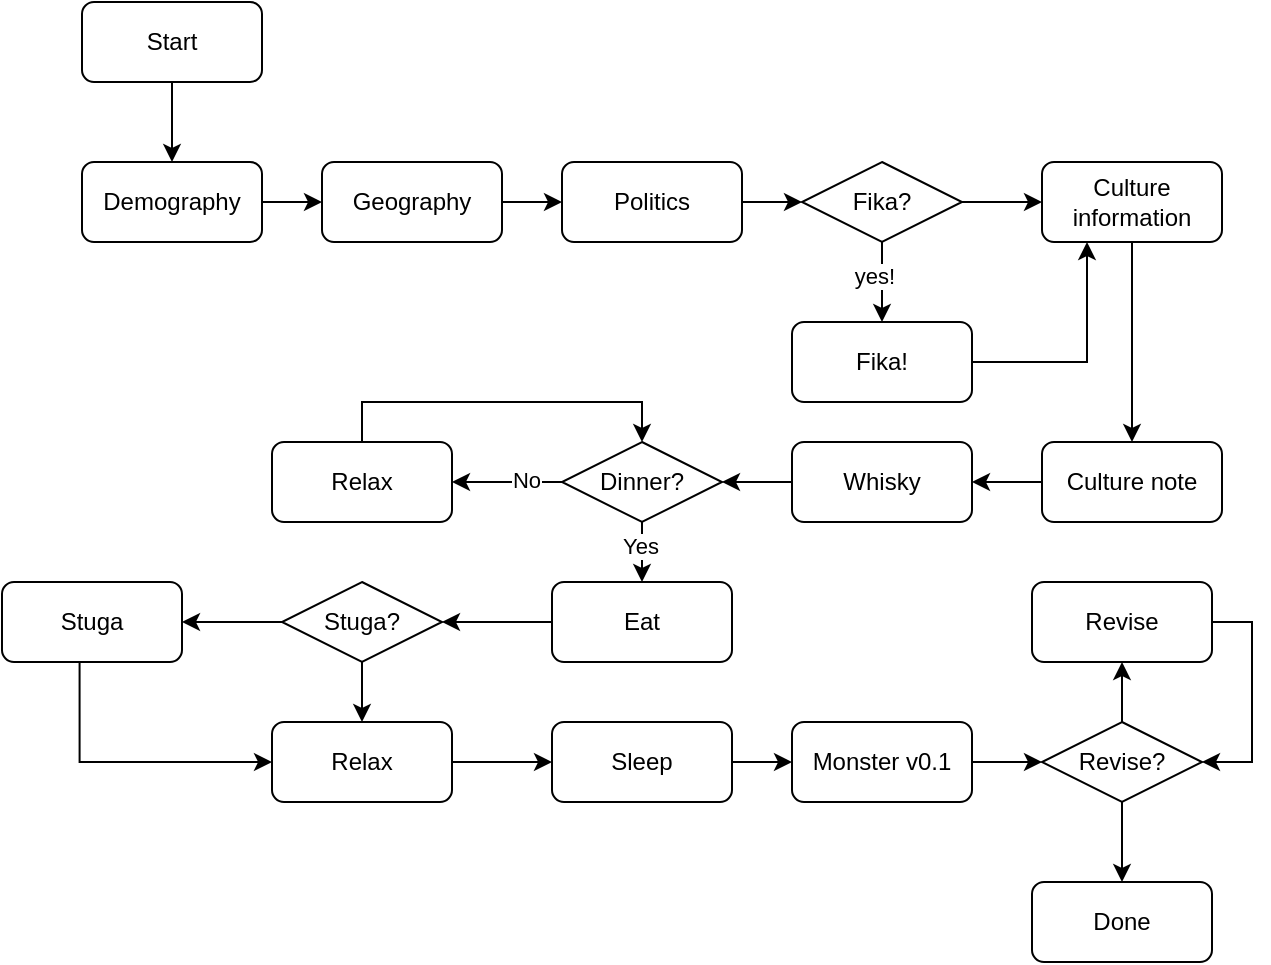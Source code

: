 <mxfile version="28.2.1">
  <diagram id="C5RBs43oDa-KdzZeNtuy" name="Page-1">
    <mxGraphModel dx="1042" dy="527" grid="1" gridSize="10" guides="1" tooltips="1" connect="1" arrows="1" fold="1" page="1" pageScale="1" pageWidth="827" pageHeight="1169" math="0" shadow="0">
      <root>
        <mxCell id="WIyWlLk6GJQsqaUBKTNV-0" />
        <mxCell id="WIyWlLk6GJQsqaUBKTNV-1" parent="WIyWlLk6GJQsqaUBKTNV-0" />
        <mxCell id="oiKYJzelcAts1kUPNvWA-21" style="edgeStyle=orthogonalEdgeStyle;rounded=0;orthogonalLoop=1;jettySize=auto;html=1;exitX=1;exitY=0.5;exitDx=0;exitDy=0;entryX=0;entryY=0.5;entryDx=0;entryDy=0;" edge="1" parent="WIyWlLk6GJQsqaUBKTNV-1" source="oiKYJzelcAts1kUPNvWA-0" target="oiKYJzelcAts1kUPNvWA-2">
          <mxGeometry relative="1" as="geometry" />
        </mxCell>
        <mxCell id="oiKYJzelcAts1kUPNvWA-0" value="Geography" style="rounded=1;whiteSpace=wrap;html=1;" vertex="1" parent="WIyWlLk6GJQsqaUBKTNV-1">
          <mxGeometry x="240" y="120" width="90" height="40" as="geometry" />
        </mxCell>
        <mxCell id="oiKYJzelcAts1kUPNvWA-20" style="edgeStyle=orthogonalEdgeStyle;rounded=0;orthogonalLoop=1;jettySize=auto;html=1;exitX=1;exitY=0.5;exitDx=0;exitDy=0;entryX=0;entryY=0.5;entryDx=0;entryDy=0;" edge="1" parent="WIyWlLk6GJQsqaUBKTNV-1" source="oiKYJzelcAts1kUPNvWA-1" target="oiKYJzelcAts1kUPNvWA-0">
          <mxGeometry relative="1" as="geometry" />
        </mxCell>
        <mxCell id="oiKYJzelcAts1kUPNvWA-1" value="Demography" style="rounded=1;whiteSpace=wrap;html=1;" vertex="1" parent="WIyWlLk6GJQsqaUBKTNV-1">
          <mxGeometry x="120" y="120" width="90" height="40" as="geometry" />
        </mxCell>
        <mxCell id="oiKYJzelcAts1kUPNvWA-22" style="edgeStyle=orthogonalEdgeStyle;rounded=0;orthogonalLoop=1;jettySize=auto;html=1;entryX=0;entryY=0.5;entryDx=0;entryDy=0;" edge="1" parent="WIyWlLk6GJQsqaUBKTNV-1" source="oiKYJzelcAts1kUPNvWA-2" target="oiKYJzelcAts1kUPNvWA-19">
          <mxGeometry relative="1" as="geometry" />
        </mxCell>
        <mxCell id="oiKYJzelcAts1kUPNvWA-2" value="Politics" style="rounded=1;whiteSpace=wrap;html=1;" vertex="1" parent="WIyWlLk6GJQsqaUBKTNV-1">
          <mxGeometry x="360" y="120" width="90" height="40" as="geometry" />
        </mxCell>
        <mxCell id="oiKYJzelcAts1kUPNvWA-11" style="edgeStyle=orthogonalEdgeStyle;rounded=0;orthogonalLoop=1;jettySize=auto;html=1;exitX=0.5;exitY=1;exitDx=0;exitDy=0;entryX=0.5;entryY=0;entryDx=0;entryDy=0;" edge="1" parent="WIyWlLk6GJQsqaUBKTNV-1" source="oiKYJzelcAts1kUPNvWA-3" target="oiKYJzelcAts1kUPNvWA-4">
          <mxGeometry relative="1" as="geometry" />
        </mxCell>
        <mxCell id="oiKYJzelcAts1kUPNvWA-3" value="Culture information" style="rounded=1;whiteSpace=wrap;html=1;" vertex="1" parent="WIyWlLk6GJQsqaUBKTNV-1">
          <mxGeometry x="600" y="120" width="90" height="40" as="geometry" />
        </mxCell>
        <mxCell id="oiKYJzelcAts1kUPNvWA-29" style="edgeStyle=orthogonalEdgeStyle;rounded=0;orthogonalLoop=1;jettySize=auto;html=1;entryX=1;entryY=0.5;entryDx=0;entryDy=0;" edge="1" parent="WIyWlLk6GJQsqaUBKTNV-1" source="oiKYJzelcAts1kUPNvWA-4" target="oiKYJzelcAts1kUPNvWA-13">
          <mxGeometry relative="1" as="geometry" />
        </mxCell>
        <mxCell id="oiKYJzelcAts1kUPNvWA-4" value="Culture note" style="rounded=1;whiteSpace=wrap;html=1;" vertex="1" parent="WIyWlLk6GJQsqaUBKTNV-1">
          <mxGeometry x="600" y="260" width="90" height="40" as="geometry" />
        </mxCell>
        <mxCell id="oiKYJzelcAts1kUPNvWA-7" style="edgeStyle=orthogonalEdgeStyle;rounded=0;orthogonalLoop=1;jettySize=auto;html=1;" edge="1" parent="WIyWlLk6GJQsqaUBKTNV-1" source="oiKYJzelcAts1kUPNvWA-6" target="oiKYJzelcAts1kUPNvWA-1">
          <mxGeometry relative="1" as="geometry" />
        </mxCell>
        <mxCell id="oiKYJzelcAts1kUPNvWA-6" value="Start" style="rounded=1;whiteSpace=wrap;html=1;" vertex="1" parent="WIyWlLk6GJQsqaUBKTNV-1">
          <mxGeometry x="120" y="40" width="90" height="40" as="geometry" />
        </mxCell>
        <mxCell id="oiKYJzelcAts1kUPNvWA-36" style="edgeStyle=orthogonalEdgeStyle;rounded=0;orthogonalLoop=1;jettySize=auto;html=1;entryX=1;entryY=0.5;entryDx=0;entryDy=0;" edge="1" parent="WIyWlLk6GJQsqaUBKTNV-1" source="oiKYJzelcAts1kUPNvWA-13" target="oiKYJzelcAts1kUPNvWA-35">
          <mxGeometry relative="1" as="geometry" />
        </mxCell>
        <mxCell id="oiKYJzelcAts1kUPNvWA-13" value="Whisky" style="rounded=1;whiteSpace=wrap;html=1;" vertex="1" parent="WIyWlLk6GJQsqaUBKTNV-1">
          <mxGeometry x="475" y="260" width="90" height="40" as="geometry" />
        </mxCell>
        <mxCell id="oiKYJzelcAts1kUPNvWA-53" style="edgeStyle=orthogonalEdgeStyle;rounded=0;orthogonalLoop=1;jettySize=auto;html=1;entryX=0;entryY=0.5;entryDx=0;entryDy=0;" edge="1" parent="WIyWlLk6GJQsqaUBKTNV-1" source="oiKYJzelcAts1kUPNvWA-14" target="oiKYJzelcAts1kUPNvWA-31">
          <mxGeometry relative="1" as="geometry" />
        </mxCell>
        <mxCell id="oiKYJzelcAts1kUPNvWA-14" value="Monster v0.1" style="rounded=1;whiteSpace=wrap;html=1;" vertex="1" parent="WIyWlLk6GJQsqaUBKTNV-1">
          <mxGeometry x="475" y="400" width="90" height="40" as="geometry" />
        </mxCell>
        <mxCell id="oiKYJzelcAts1kUPNvWA-58" style="edgeStyle=orthogonalEdgeStyle;rounded=0;orthogonalLoop=1;jettySize=auto;html=1;entryX=1;entryY=0.5;entryDx=0;entryDy=0;exitX=1;exitY=0.5;exitDx=0;exitDy=0;" edge="1" parent="WIyWlLk6GJQsqaUBKTNV-1" source="oiKYJzelcAts1kUPNvWA-15" target="oiKYJzelcAts1kUPNvWA-31">
          <mxGeometry relative="1" as="geometry" />
        </mxCell>
        <mxCell id="oiKYJzelcAts1kUPNvWA-15" value="Revise" style="rounded=1;whiteSpace=wrap;html=1;" vertex="1" parent="WIyWlLk6GJQsqaUBKTNV-1">
          <mxGeometry x="595" y="330" width="90" height="40" as="geometry" />
        </mxCell>
        <mxCell id="oiKYJzelcAts1kUPNvWA-46" style="edgeStyle=orthogonalEdgeStyle;rounded=0;orthogonalLoop=1;jettySize=auto;html=1;exitX=0;exitY=0.5;exitDx=0;exitDy=0;entryX=1;entryY=0.5;entryDx=0;entryDy=0;" edge="1" parent="WIyWlLk6GJQsqaUBKTNV-1" source="oiKYJzelcAts1kUPNvWA-16" target="oiKYJzelcAts1kUPNvWA-38">
          <mxGeometry relative="1" as="geometry" />
        </mxCell>
        <mxCell id="oiKYJzelcAts1kUPNvWA-49" style="edgeStyle=orthogonalEdgeStyle;rounded=0;orthogonalLoop=1;jettySize=auto;html=1;" edge="1" parent="WIyWlLk6GJQsqaUBKTNV-1" source="oiKYJzelcAts1kUPNvWA-16" target="oiKYJzelcAts1kUPNvWA-48">
          <mxGeometry relative="1" as="geometry" />
        </mxCell>
        <mxCell id="oiKYJzelcAts1kUPNvWA-16" value="Stuga?" style="rhombus;whiteSpace=wrap;html=1;" vertex="1" parent="WIyWlLk6GJQsqaUBKTNV-1">
          <mxGeometry x="220" y="330" width="80" height="40" as="geometry" />
        </mxCell>
        <mxCell id="oiKYJzelcAts1kUPNvWA-43" style="edgeStyle=orthogonalEdgeStyle;rounded=0;orthogonalLoop=1;jettySize=auto;html=1;entryX=0.5;entryY=0;entryDx=0;entryDy=0;exitX=0.5;exitY=0;exitDx=0;exitDy=0;" edge="1" parent="WIyWlLk6GJQsqaUBKTNV-1" source="oiKYJzelcAts1kUPNvWA-17" target="oiKYJzelcAts1kUPNvWA-35">
          <mxGeometry relative="1" as="geometry" />
        </mxCell>
        <mxCell id="oiKYJzelcAts1kUPNvWA-17" value="Relax" style="rounded=1;whiteSpace=wrap;html=1;" vertex="1" parent="WIyWlLk6GJQsqaUBKTNV-1">
          <mxGeometry x="215" y="260" width="90" height="40" as="geometry" />
        </mxCell>
        <mxCell id="oiKYJzelcAts1kUPNvWA-40" style="edgeStyle=orthogonalEdgeStyle;rounded=0;orthogonalLoop=1;jettySize=auto;html=1;" edge="1" parent="WIyWlLk6GJQsqaUBKTNV-1" source="oiKYJzelcAts1kUPNvWA-18" target="oiKYJzelcAts1kUPNvWA-16">
          <mxGeometry relative="1" as="geometry" />
        </mxCell>
        <mxCell id="oiKYJzelcAts1kUPNvWA-18" value="Eat" style="rounded=1;whiteSpace=wrap;html=1;" vertex="1" parent="WIyWlLk6GJQsqaUBKTNV-1">
          <mxGeometry x="355" y="330" width="90" height="40" as="geometry" />
        </mxCell>
        <mxCell id="oiKYJzelcAts1kUPNvWA-25" style="edgeStyle=orthogonalEdgeStyle;rounded=0;orthogonalLoop=1;jettySize=auto;html=1;exitX=0.5;exitY=1;exitDx=0;exitDy=0;entryX=0.5;entryY=0;entryDx=0;entryDy=0;" edge="1" parent="WIyWlLk6GJQsqaUBKTNV-1" source="oiKYJzelcAts1kUPNvWA-19" target="oiKYJzelcAts1kUPNvWA-24">
          <mxGeometry relative="1" as="geometry" />
        </mxCell>
        <mxCell id="oiKYJzelcAts1kUPNvWA-26" value="yes!" style="edgeLabel;html=1;align=center;verticalAlign=middle;resizable=0;points=[];" vertex="1" connectable="0" parent="oiKYJzelcAts1kUPNvWA-25">
          <mxGeometry x="-0.14" y="-4" relative="1" as="geometry">
            <mxPoint as="offset" />
          </mxGeometry>
        </mxCell>
        <mxCell id="oiKYJzelcAts1kUPNvWA-27" style="edgeStyle=orthogonalEdgeStyle;rounded=0;orthogonalLoop=1;jettySize=auto;html=1;entryX=0;entryY=0.5;entryDx=0;entryDy=0;" edge="1" parent="WIyWlLk6GJQsqaUBKTNV-1" source="oiKYJzelcAts1kUPNvWA-19" target="oiKYJzelcAts1kUPNvWA-3">
          <mxGeometry relative="1" as="geometry" />
        </mxCell>
        <mxCell id="oiKYJzelcAts1kUPNvWA-19" value="Fika?" style="rhombus;whiteSpace=wrap;html=1;" vertex="1" parent="WIyWlLk6GJQsqaUBKTNV-1">
          <mxGeometry x="480" y="120" width="80" height="40" as="geometry" />
        </mxCell>
        <mxCell id="oiKYJzelcAts1kUPNvWA-28" style="edgeStyle=orthogonalEdgeStyle;rounded=0;orthogonalLoop=1;jettySize=auto;html=1;entryX=0.25;entryY=1;entryDx=0;entryDy=0;" edge="1" parent="WIyWlLk6GJQsqaUBKTNV-1" source="oiKYJzelcAts1kUPNvWA-24" target="oiKYJzelcAts1kUPNvWA-3">
          <mxGeometry relative="1" as="geometry" />
        </mxCell>
        <mxCell id="oiKYJzelcAts1kUPNvWA-24" value="Fika!" style="rounded=1;whiteSpace=wrap;html=1;" vertex="1" parent="WIyWlLk6GJQsqaUBKTNV-1">
          <mxGeometry x="475" y="200" width="90" height="40" as="geometry" />
        </mxCell>
        <mxCell id="oiKYJzelcAts1kUPNvWA-56" style="edgeStyle=orthogonalEdgeStyle;rounded=0;orthogonalLoop=1;jettySize=auto;html=1;entryX=0.5;entryY=0;entryDx=0;entryDy=0;" edge="1" parent="WIyWlLk6GJQsqaUBKTNV-1" source="oiKYJzelcAts1kUPNvWA-31" target="oiKYJzelcAts1kUPNvWA-55">
          <mxGeometry relative="1" as="geometry" />
        </mxCell>
        <mxCell id="oiKYJzelcAts1kUPNvWA-57" style="edgeStyle=orthogonalEdgeStyle;rounded=0;orthogonalLoop=1;jettySize=auto;html=1;" edge="1" parent="WIyWlLk6GJQsqaUBKTNV-1" source="oiKYJzelcAts1kUPNvWA-31" target="oiKYJzelcAts1kUPNvWA-15">
          <mxGeometry relative="1" as="geometry" />
        </mxCell>
        <mxCell id="oiKYJzelcAts1kUPNvWA-31" value="Revise?" style="rhombus;whiteSpace=wrap;html=1;" vertex="1" parent="WIyWlLk6GJQsqaUBKTNV-1">
          <mxGeometry x="600" y="400" width="80" height="40" as="geometry" />
        </mxCell>
        <mxCell id="oiKYJzelcAts1kUPNvWA-37" style="edgeStyle=orthogonalEdgeStyle;rounded=0;orthogonalLoop=1;jettySize=auto;html=1;exitX=0.5;exitY=1;exitDx=0;exitDy=0;entryX=0.5;entryY=0;entryDx=0;entryDy=0;" edge="1" parent="WIyWlLk6GJQsqaUBKTNV-1" source="oiKYJzelcAts1kUPNvWA-35" target="oiKYJzelcAts1kUPNvWA-18">
          <mxGeometry relative="1" as="geometry" />
        </mxCell>
        <mxCell id="oiKYJzelcAts1kUPNvWA-45" value="Yes" style="edgeLabel;html=1;align=center;verticalAlign=middle;resizable=0;points=[];" vertex="1" connectable="0" parent="oiKYJzelcAts1kUPNvWA-37">
          <mxGeometry x="-0.187" y="-1" relative="1" as="geometry">
            <mxPoint as="offset" />
          </mxGeometry>
        </mxCell>
        <mxCell id="oiKYJzelcAts1kUPNvWA-42" style="edgeStyle=orthogonalEdgeStyle;rounded=0;orthogonalLoop=1;jettySize=auto;html=1;exitX=0;exitY=0.5;exitDx=0;exitDy=0;entryX=1;entryY=0.5;entryDx=0;entryDy=0;" edge="1" parent="WIyWlLk6GJQsqaUBKTNV-1" source="oiKYJzelcAts1kUPNvWA-35" target="oiKYJzelcAts1kUPNvWA-17">
          <mxGeometry relative="1" as="geometry" />
        </mxCell>
        <mxCell id="oiKYJzelcAts1kUPNvWA-44" value="No" style="edgeLabel;html=1;align=center;verticalAlign=middle;resizable=0;points=[];" vertex="1" connectable="0" parent="oiKYJzelcAts1kUPNvWA-42">
          <mxGeometry x="-0.324" y="-1" relative="1" as="geometry">
            <mxPoint as="offset" />
          </mxGeometry>
        </mxCell>
        <mxCell id="oiKYJzelcAts1kUPNvWA-35" value="Dinner?" style="rhombus;whiteSpace=wrap;html=1;" vertex="1" parent="WIyWlLk6GJQsqaUBKTNV-1">
          <mxGeometry x="360" y="260" width="80" height="40" as="geometry" />
        </mxCell>
        <mxCell id="oiKYJzelcAts1kUPNvWA-50" style="edgeStyle=orthogonalEdgeStyle;rounded=0;orthogonalLoop=1;jettySize=auto;html=1;entryX=0;entryY=0.5;entryDx=0;entryDy=0;exitX=0.431;exitY=1;exitDx=0;exitDy=0;exitPerimeter=0;" edge="1" parent="WIyWlLk6GJQsqaUBKTNV-1" source="oiKYJzelcAts1kUPNvWA-38" target="oiKYJzelcAts1kUPNvWA-48">
          <mxGeometry relative="1" as="geometry" />
        </mxCell>
        <mxCell id="oiKYJzelcAts1kUPNvWA-38" value="Stuga" style="rounded=1;whiteSpace=wrap;html=1;" vertex="1" parent="WIyWlLk6GJQsqaUBKTNV-1">
          <mxGeometry x="80" y="330" width="90" height="40" as="geometry" />
        </mxCell>
        <mxCell id="oiKYJzelcAts1kUPNvWA-52" style="edgeStyle=orthogonalEdgeStyle;rounded=0;orthogonalLoop=1;jettySize=auto;html=1;" edge="1" parent="WIyWlLk6GJQsqaUBKTNV-1" source="oiKYJzelcAts1kUPNvWA-47" target="oiKYJzelcAts1kUPNvWA-14">
          <mxGeometry relative="1" as="geometry" />
        </mxCell>
        <mxCell id="oiKYJzelcAts1kUPNvWA-47" value="Sleep" style="rounded=1;whiteSpace=wrap;html=1;" vertex="1" parent="WIyWlLk6GJQsqaUBKTNV-1">
          <mxGeometry x="355" y="400" width="90" height="40" as="geometry" />
        </mxCell>
        <mxCell id="oiKYJzelcAts1kUPNvWA-51" style="edgeStyle=orthogonalEdgeStyle;rounded=0;orthogonalLoop=1;jettySize=auto;html=1;entryX=0;entryY=0.5;entryDx=0;entryDy=0;" edge="1" parent="WIyWlLk6GJQsqaUBKTNV-1" source="oiKYJzelcAts1kUPNvWA-48" target="oiKYJzelcAts1kUPNvWA-47">
          <mxGeometry relative="1" as="geometry" />
        </mxCell>
        <mxCell id="oiKYJzelcAts1kUPNvWA-48" value="Relax" style="rounded=1;whiteSpace=wrap;html=1;" vertex="1" parent="WIyWlLk6GJQsqaUBKTNV-1">
          <mxGeometry x="215" y="400" width="90" height="40" as="geometry" />
        </mxCell>
        <mxCell id="oiKYJzelcAts1kUPNvWA-55" value="Done" style="rounded=1;whiteSpace=wrap;html=1;" vertex="1" parent="WIyWlLk6GJQsqaUBKTNV-1">
          <mxGeometry x="595" y="480" width="90" height="40" as="geometry" />
        </mxCell>
      </root>
    </mxGraphModel>
  </diagram>
</mxfile>

